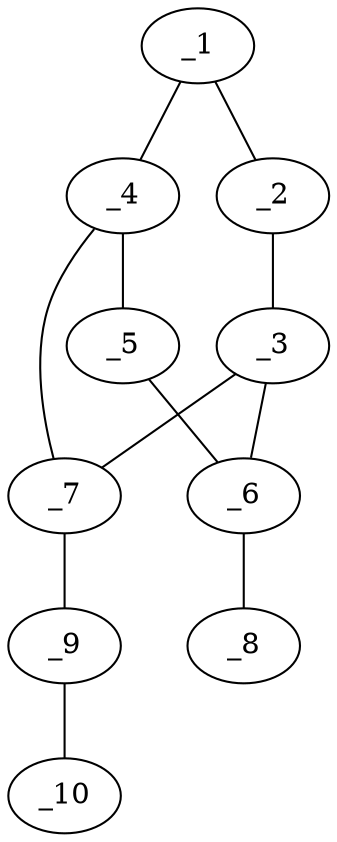 graph molid628265 {
	_1	 [charge=0,
		chem=1,
		symbol="C  ",
		x="6.3228",
		y="-0.6502"];
	_2	 [charge=0,
		chem=1,
		symbol="C  ",
		x="6.064",
		y="-1.6162"];
	_1 -- _2	 [valence=2];
	_4	 [charge=0,
		chem=1,
		symbol="C  ",
		x="4.4909",
		y="0.1086"];
	_1 -- _4	 [valence=1];
	_3	 [charge=0,
		chem=1,
		symbol="C  ",
		x="4.2321",
		y="-0.8573"];
	_2 -- _3	 [valence=1];
	_6	 [charge=0,
		chem=1,
		symbol="C  ",
		x="2.5",
		y="-1.8573"];
	_3 -- _6	 [valence=1];
	_7	 [charge=0,
		chem=1,
		symbol="C  ",
		x="3.7543",
		y="1.0912"];
	_3 -- _7	 [valence=1];
	_5	 [charge=0,
		chem=1,
		symbol="C  ",
		x=2,
		y="-0.9913"];
	_4 -- _5	 [valence=1];
	_4 -- _7	 [valence=1];
	_5 -- _6	 [valence=1];
	_8	 [charge=0,
		chem=2,
		symbol="O  ",
		x="2.2412",
		y="-2.8233"];
	_6 -- _8	 [valence=2];
	_9	 [charge=0,
		chem=1,
		symbol="C  ",
		x="3.2543",
		y="1.9572"];
	_7 -- _9	 [valence=1];
	_10	 [charge=0,
		chem=2,
		symbol="O  ",
		x="3.7543",
		y="2.8233"];
	_9 -- _10	 [valence=1];
}
